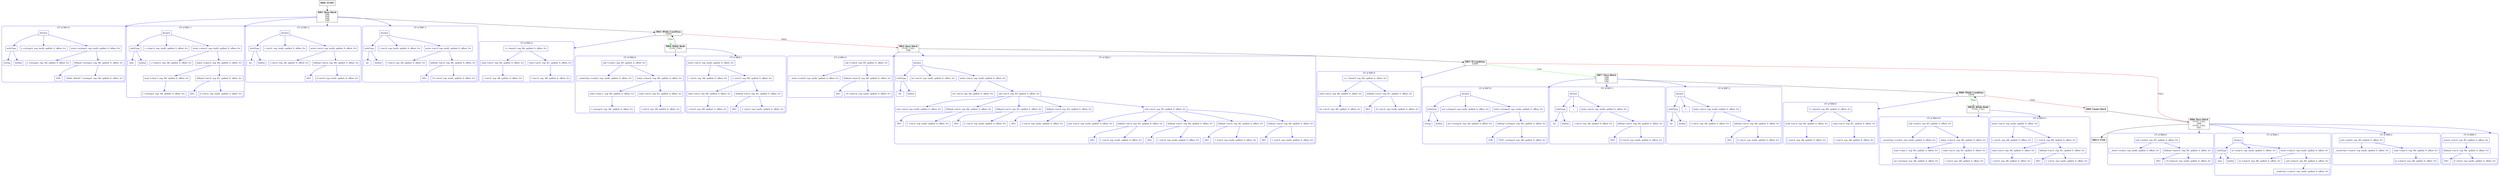digraph CFG {
    compound=true;
    graph [splines=true];
    node [shape=rectangle];

    BB11 [label=<<B>BB11: END</B><BR ALIGN="CENTER"/>>];
    BB10 [label=<<B>BB10: While Body</B><BR ALIGN="CENTER"/>FUNC_CALL<BR ALIGN="CENTER"/>=<BR ALIGN="CENTER"/>>];
    subgraph cluster_instruction0 {
        label = "OT of BB10:0";
        style=rounded;
        color=blue;
        entry0 [shape=point, style=invis];
        node0 [label="call <void:0, reg: RT, spilled: 0, offset: 0>", color=blue];
        node1 [label="__writeChar <void:0, reg: (null), spilled: 0, offset: 0>", color=blue];
        node0 -> node1[color=blue];
        node2 [label="index <char:0, reg: R0, spilled: 0, offset: 0>", color=blue];
        node3 [label="read <char:1, reg: R0, spilled: 0, offset: 0>", color=blue];
        node4 [label="out <string:0, reg: AR, spilled: 0, offset: 0>", color=blue];
        node3 -> node4[color=blue];
        node2 -> node3[color=blue];
        node5 [label="read <int:0, reg: R1, spilled: 0, offset: 0>", color=blue];
        node6 [label="i <int:0, reg: AR, spilled: 0, offset: 0>", color=blue];
        node5 -> node6[color=blue];
        node2 -> node5[color=blue];
        node0 -> node2[color=blue];
    }
    BB10 -> entry0 [lhead=cluster_instruction0, color=blue];
    subgraph cluster_instruction1 {
        label = "OT of BB10:1";
        style=rounded;
        color=blue;
        entry1 [shape=point, style=invis];
        node7 [label="write <int:0, reg: (null), spilled: 0, offset: 0>", color=blue];
        node8 [label="i <int:0, reg: AR, spilled: 0, offset: 0>", color=blue];
        node7 -> node8[color=blue];
        node9 [label="+ <int:0, reg: R0, spilled: 0, offset: 0>", color=blue];
        node10 [label="read <int:0, reg: R0, spilled: 0, offset: 0>", color=blue];
        node11 [label="i <int:0, reg: AR, spilled: 0, offset: 0>", color=blue];
        node10 -> node11[color=blue];
        node9 -> node10[color=blue];
        node12 [label="litRead <int:0, reg: R1, spilled: 0, offset: 0>", color=blue];
        node13 [label="DEC", color=blue];
        node12 -> node13[color=blue];
        node14 [label="1 <int:0, reg: (null), spilled: 0, offset: 0>", color=blue];
        node12 -> node14[color=blue];
        node9 -> node12[color=blue];
        node7 -> node9[color=blue];
    }
    BB10 -> entry1 [lhead=cluster_instruction1, color=blue];
    BB9 [label=<<B>BB9: Empty block</B><BR ALIGN="CENTER"/>>];
    BB8 [label=<<B>BB8: While Condition</B><BR ALIGN="CENTER"/>EXPR<BR ALIGN="CENTER"/>>];
    subgraph cluster_instruction2 {
        label = "OT of BB8:0";
        style=rounded;
        color=blue;
        entry2 [shape=point, style=invis];
        node15 [label="!= <bool:0, reg: R0, spilled: 0, offset: 0>", color=blue];
        node16 [label="read <int:0, reg: R0, spilled: 0, offset: 0>", color=blue];
        node17 [label="i <int:0, reg: AR, spilled: 0, offset: 0>", color=blue];
        node16 -> node17[color=blue];
        node15 -> node16[color=blue];
        node18 [label="read <int:0, reg: R1, spilled: 0, offset: 0>", color=blue];
        node19 [label="l <int:0, reg: AR, spilled: 0, offset: 0>", color=blue];
        node18 -> node19[color=blue];
        node15 -> node18[color=blue];
    }
    BB8 -> entry2 [lhead=cluster_instruction2, color=blue];
    BB7 [label=<<B>BB7: Then Block</B><BR ALIGN="CENTER"/>VAR<BR ALIGN="CENTER"/>VAR<BR ALIGN="CENTER"/>VAR<BR ALIGN="CENTER"/>>];
    subgraph cluster_instruction3 {
        label = "OT of BB7:0";
        style=rounded;
        color=blue;
        entry3 [shape=point, style=invis];
        node20 [label="declare", color=blue];
        node21 [label="withType", color=blue];
        node22 [label="string", color=blue];
        node21 -> node22[color=blue];
        node23 [label="builtin", color=blue];
        node21 -> node23[color=blue];
        node20 -> node21[color=blue];
        node24 [label="out <string:0, reg: (null), spilled: 0, offset: 0>", color=blue];
        node20 -> node24[color=blue];
        node25 [label="write <string:0, reg: (null), spilled: 0, offset: 0>", color=blue];
        node26 [label="out <string:0, reg: AR, spilled: 0, offset: 0>", color=blue];
        node25 -> node26[color=blue];
        node27 [label="litRead <string:0, reg: R0, spilled: 0, offset: 0>", color=blue];
        node28 [label="STR", color=blue];
        node27 -> node28[color=blue];
        node29 [label="\"YES\" <string:0, reg: AR, spilled: 0, offset: 0>", color=blue];
        node27 -> node29[color=blue];
        node25 -> node27[color=blue];
        node20 -> node25[color=blue];
    }
    BB7 -> entry3 [lhead=cluster_instruction3, color=blue];
    subgraph cluster_instruction4 {
        label = "OT of BB7:1";
        style=rounded;
        color=blue;
        entry4 [shape=point, style=invis];
        node30 [label="declare", color=blue];
        node31 [label="withType", color=blue];
        node32 [label="int", color=blue];
        node31 -> node32[color=blue];
        node33 [label="builtin", color=blue];
        node31 -> node33[color=blue];
        node30 -> node31[color=blue];
        node34 [label="i", color=blue];
        node30 -> node34[color=blue];
        node35 [label="write <int:0, reg: (null), spilled: 0, offset: 0>", color=blue];
        node36 [label="i <int:0, reg: AR, spilled: 0, offset: 0>", color=blue];
        node35 -> node36[color=blue];
        node37 [label="litRead <int:0, reg: R0, spilled: 0, offset: 0>", color=blue];
        node38 [label="DEC", color=blue];
        node37 -> node38[color=blue];
        node39 [label="0 <int:0, reg: (null), spilled: 0, offset: 0>", color=blue];
        node37 -> node39[color=blue];
        node35 -> node37[color=blue];
        node30 -> node35[color=blue];
    }
    BB7 -> entry4 [lhead=cluster_instruction4, color=blue];
    subgraph cluster_instruction5 {
        label = "OT of BB7:2";
        style=rounded;
        color=blue;
        entry5 [shape=point, style=invis];
        node40 [label="declare", color=blue];
        node41 [label="withType", color=blue];
        node42 [label="int", color=blue];
        node41 -> node42[color=blue];
        node43 [label="builtin", color=blue];
        node41 -> node43[color=blue];
        node40 -> node41[color=blue];
        node44 [label="l", color=blue];
        node40 -> node44[color=blue];
        node45 [label="write <int:0, reg: (null), spilled: 0, offset: 0>", color=blue];
        node46 [label="l <int:0, reg: AR, spilled: 0, offset: 0>", color=blue];
        node45 -> node46[color=blue];
        node47 [label="litRead <int:0, reg: R0, spilled: 0, offset: 0>", color=blue];
        node48 [label="DEC", color=blue];
        node47 -> node48[color=blue];
        node49 [label="4 <int:0, reg: (null), spilled: 0, offset: 0>", color=blue];
        node47 -> node49[color=blue];
        node45 -> node47[color=blue];
        node40 -> node45[color=blue];
    }
    BB7 -> entry5 [lhead=cluster_instruction5, color=blue];
    BB6 [label=<<B>BB6: Base block</B><BR ALIGN="CENTER"/>FUNC_CALL<BR ALIGN="CENTER"/>VAR<BR ALIGN="CENTER"/>FUNC_CALL<BR ALIGN="CENTER"/>DEC<BR ALIGN="CENTER"/>>];
    subgraph cluster_instruction6 {
        label = "OT of BB6:0";
        style=rounded;
        color=blue;
        entry6 [shape=point, style=invis];
        node50 [label="call <void:0, reg: RT, spilled: 0, offset: 0>", color=blue];
        node51 [label="__write <void:0, reg: (null), spilled: 0, offset: 0>", color=blue];
        node50 -> node51[color=blue];
        node52 [label="litRead <byte:0, reg: R0, spilled: 0, offset: 0>", color=blue];
        node53 [label="DEC", color=blue];
        node52 -> node53[color=blue];
        node54 [label="10 <byte:0, reg: (null), spilled: 0, offset: 0>", color=blue];
        node52 -> node54[color=blue];
        node50 -> node52[color=blue];
    }
    BB6 -> entry6 [lhead=cluster_instruction6, color=blue];
    subgraph cluster_instruction7 {
        label = "OT of BB6:1";
        style=rounded;
        color=blue;
        entry7 [shape=point, style=invis];
        node55 [label="declare", color=blue];
        node56 [label="withType", color=blue];
        node57 [label="char", color=blue];
        node56 -> node57[color=blue];
        node58 [label="builtin", color=blue];
        node56 -> node58[color=blue];
        node55 -> node56[color=blue];
        node59 [label="in <char:0, reg: (null), spilled: 0, offset: 0>", color=blue];
        node55 -> node59[color=blue];
        node60 [label="write <char:0, reg: (null), spilled: 0, offset: 0>", color=blue];
        node61 [label="in <char:0, reg: AR, spilled: 0, offset: 0>", color=blue];
        node60 -> node61[color=blue];
        node62 [label="call <char:0, reg: RT, spilled: 0, offset: 0>", color=blue];
        node63 [label="__readChar <char:0, reg: (null), spilled: 0, offset: 0>", color=blue];
        node62 -> node63[color=blue];
        node60 -> node62[color=blue];
        node55 -> node60[color=blue];
    }
    BB6 -> entry7 [lhead=cluster_instruction7, color=blue];
    subgraph cluster_instruction8 {
        label = "OT of BB6:2";
        style=rounded;
        color=blue;
        entry8 [shape=point, style=invis];
        node64 [label="call <void:0, reg: RT, spilled: 0, offset: 0>", color=blue];
        node65 [label="__writeChar <void:0, reg: (null), spilled: 0, offset: 0>", color=blue];
        node64 -> node65[color=blue];
        node66 [label="read <char:0, reg: R0, spilled: 0, offset: 0>", color=blue];
        node67 [label="in <char:0, reg: AR, spilled: 0, offset: 0>", color=blue];
        node66 -> node67[color=blue];
        node64 -> node66[color=blue];
    }
    BB6 -> entry8 [lhead=cluster_instruction8, color=blue];
    subgraph cluster_instruction9 {
        label = "OT of BB6:3";
        style=rounded;
        color=blue;
        entry9 [shape=point, style=invis];
        node68 [label="return <int:0, reg: RT, spilled: 0, offset: 0>", color=blue];
        node69 [label="litRead <int:0, reg: R0, spilled: 0, offset: 0>", color=blue];
        node70 [label="DEC", color=blue];
        node69 -> node70[color=blue];
        node71 [label="0 <int:0, reg: (null), spilled: 0, offset: 0>", color=blue];
        node69 -> node71[color=blue];
        node68 -> node69[color=blue];
    }
    BB6 -> entry9 [lhead=cluster_instruction9, color=blue];
    BB5 [label=<<B>BB5: If Condition</B><BR ALIGN="CENTER"/>EXPR<BR ALIGN="CENTER"/>>];
    subgraph cluster_instruction10 {
        label = "OT of BB5:0";
        style=rounded;
        color=blue;
        entry10 [shape=point, style=invis];
        node72 [label="== <bool:0, reg: R0, spilled: 0, offset: 0>", color=blue];
        node73 [label="read <int:0, reg: R0, spilled: 0, offset: 0>", color=blue];
        node74 [label="ret <int:0, reg: AR, spilled: 0, offset: 0>", color=blue];
        node73 -> node74[color=blue];
        node72 -> node73[color=blue];
        node75 [label="litRead <int:0, reg: R1, spilled: 0, offset: 0>", color=blue];
        node76 [label="DEC", color=blue];
        node75 -> node76[color=blue];
        node77 [label="10 <int:0, reg: (null), spilled: 0, offset: 0>", color=blue];
        node75 -> node77[color=blue];
        node72 -> node75[color=blue];
    }
    BB5 -> entry10 [lhead=cluster_instruction10, color=blue];
    BB4 [label=<<B>BB4: While Body</B><BR ALIGN="CENTER"/>FUNC_CALL<BR ALIGN="CENTER"/>=<BR ALIGN="CENTER"/>>];
    subgraph cluster_instruction11 {
        label = "OT of BB4:0";
        style=rounded;
        color=blue;
        entry11 [shape=point, style=invis];
        node78 [label="call <void:0, reg: RT, spilled: 0, offset: 0>", color=blue];
        node79 [label="__writeChar <void:0, reg: (null), spilled: 0, offset: 0>", color=blue];
        node78 -> node79[color=blue];
        node80 [label="index <char:0, reg: R0, spilled: 0, offset: 0>", color=blue];
        node81 [label="read <char:1, reg: R0, spilled: 0, offset: 0>", color=blue];
        node82 [label="s <string:0, reg: AR, spilled: 0, offset: 0>", color=blue];
        node81 -> node82[color=blue];
        node80 -> node81[color=blue];
        node83 [label="read <int:0, reg: R1, spilled: 0, offset: 0>", color=blue];
        node84 [label="i <int:0, reg: AR, spilled: 0, offset: 0>", color=blue];
        node83 -> node84[color=blue];
        node80 -> node83[color=blue];
        node78 -> node80[color=blue];
    }
    BB4 -> entry11 [lhead=cluster_instruction11, color=blue];
    subgraph cluster_instruction12 {
        label = "OT of BB4:1";
        style=rounded;
        color=blue;
        entry12 [shape=point, style=invis];
        node85 [label="write <int:0, reg: (null), spilled: 0, offset: 0>", color=blue];
        node86 [label="i <int:0, reg: AR, spilled: 0, offset: 0>", color=blue];
        node85 -> node86[color=blue];
        node87 [label="+ <int:0, reg: R0, spilled: 0, offset: 0>", color=blue];
        node88 [label="read <int:0, reg: R0, spilled: 0, offset: 0>", color=blue];
        node89 [label="i <int:0, reg: AR, spilled: 0, offset: 0>", color=blue];
        node88 -> node89[color=blue];
        node87 -> node88[color=blue];
        node90 [label="litRead <int:0, reg: R1, spilled: 0, offset: 0>", color=blue];
        node91 [label="DEC", color=blue];
        node90 -> node91[color=blue];
        node92 [label="1 <int:0, reg: (null), spilled: 0, offset: 0>", color=blue];
        node90 -> node92[color=blue];
        node87 -> node90[color=blue];
        node85 -> node87[color=blue];
    }
    BB4 -> entry12 [lhead=cluster_instruction12, color=blue];
    BB3 [label=<<B>BB3: Base block</B><BR ALIGN="CENTER"/>FUNC_CALL<BR ALIGN="CENTER"/>VAR<BR ALIGN="CENTER"/>>];
    subgraph cluster_instruction13 {
        label = "OT of BB3:0";
        style=rounded;
        color=blue;
        entry13 [shape=point, style=invis];
        node93 [label="call <void:0, reg: RT, spilled: 0, offset: 0>", color=blue];
        node94 [label="__write <void:0, reg: (null), spilled: 0, offset: 0>", color=blue];
        node93 -> node94[color=blue];
        node95 [label="litRead <byte:0, reg: R0, spilled: 0, offset: 0>", color=blue];
        node96 [label="DEC", color=blue];
        node95 -> node96[color=blue];
        node97 [label="10 <byte:0, reg: (null), spilled: 0, offset: 0>", color=blue];
        node95 -> node97[color=blue];
        node93 -> node95[color=blue];
    }
    BB3 -> entry13 [lhead=cluster_instruction13, color=blue];
    subgraph cluster_instruction14 {
        label = "OT of BB3:1";
        style=rounded;
        color=blue;
        entry14 [shape=point, style=invis];
        node98 [label="declare", color=blue];
        node99 [label="withType", color=blue];
        node100 [label="int", color=blue];
        node99 -> node100[color=blue];
        node101 [label="builtin", color=blue];
        node99 -> node101[color=blue];
        node98 -> node99[color=blue];
        node102 [label="ret <int:0, reg: (null), spilled: 0, offset: 0>", color=blue];
        node98 -> node102[color=blue];
        node103 [label="write <int:0, reg: (null), spilled: 0, offset: 0>", color=blue];
        node104 [label="ret <int:0, reg: AR, spilled: 0, offset: 0>", color=blue];
        node103 -> node104[color=blue];
        node105 [label="call <int:0, reg: RT, spilled: 0, offset: 0>", color=blue];
        node106 [label="test <int:0, reg: (null), spilled: 0, offset: 0>", color=blue];
        node105 -> node106[color=blue];
        node107 [label="litRead <int:0, reg: R0, spilled: 0, offset: 0>", color=blue];
        node108 [label="DEC", color=blue];
        node107 -> node108[color=blue];
        node109 [label="1 <int:0, reg: (null), spilled: 0, offset: 0>", color=blue];
        node107 -> node109[color=blue];
        node105 -> node107[color=blue];
        node110 [label="litRead <int:0, reg: R1, spilled: 0, offset: 0>", color=blue];
        node111 [label="DEC", color=blue];
        node110 -> node111[color=blue];
        node112 [label="2 <int:0, reg: (null), spilled: 0, offset: 0>", color=blue];
        node110 -> node112[color=blue];
        node105 -> node110[color=blue];
        node113 [label="litRead <int:0, reg: R2, spilled: 0, offset: 0>", color=blue];
        node114 [label="DEC", color=blue];
        node113 -> node114[color=blue];
        node115 [label="3 <int:0, reg: (null), spilled: 0, offset: 0>", color=blue];
        node113 -> node115[color=blue];
        node105 -> node113[color=blue];
        node116 [label="call <int:0, reg: RT, spilled: 0, offset: 0>", color=blue];
        node117 [label="test <int:0, reg: (null), spilled: 0, offset: 0>", color=blue];
        node116 -> node117[color=blue];
        node118 [label="litRead <int:0, reg: R3, spilled: 0, offset: 0>", color=blue];
        node119 [label="DEC", color=blue];
        node118 -> node119[color=blue];
        node120 [label="1 <int:0, reg: (null), spilled: 0, offset: 0>", color=blue];
        node118 -> node120[color=blue];
        node116 -> node118[color=blue];
        node121 [label="litRead <int:0, reg: R4, spilled: 0, offset: 0>", color=blue];
        node122 [label="DEC", color=blue];
        node121 -> node122[color=blue];
        node123 [label="1 <int:0, reg: (null), spilled: 0, offset: 0>", color=blue];
        node121 -> node123[color=blue];
        node116 -> node121[color=blue];
        node124 [label="litRead <int:0, reg: R5, spilled: 0, offset: 0>", color=blue];
        node125 [label="DEC", color=blue];
        node124 -> node125[color=blue];
        node126 [label="1 <int:0, reg: (null), spilled: 0, offset: 0>", color=blue];
        node124 -> node126[color=blue];
        node116 -> node124[color=blue];
        node127 [label="litRead <int:0, reg: R6, spilled: 0, offset: 0>", color=blue];
        node128 [label="DEC", color=blue];
        node127 -> node128[color=blue];
        node129 [label="1 <int:0, reg: (null), spilled: 0, offset: 0>", color=blue];
        node127 -> node129[color=blue];
        node116 -> node127[color=blue];
        node105 -> node116[color=blue];
        node103 -> node105[color=blue];
        node98 -> node103[color=blue];
    }
    BB3 -> entry14 [lhead=cluster_instruction14, color=blue];
    BB2 [label=<<B>BB2: While Condition</B><BR ALIGN="CENTER"/>EXPR<BR ALIGN="CENTER"/>>];
    subgraph cluster_instruction15 {
        label = "OT of BB2:0";
        style=rounded;
        color=blue;
        entry15 [shape=point, style=invis];
        node130 [label="!= <bool:0, reg: R0, spilled: 0, offset: 0>", color=blue];
        node131 [label="read <int:0, reg: R0, spilled: 0, offset: 0>", color=blue];
        node132 [label="i <int:0, reg: AR, spilled: 0, offset: 0>", color=blue];
        node131 -> node132[color=blue];
        node130 -> node131[color=blue];
        node133 [label="read <int:0, reg: R1, spilled: 0, offset: 0>", color=blue];
        node134 [label="l <int:0, reg: AR, spilled: 0, offset: 0>", color=blue];
        node133 -> node134[color=blue];
        node130 -> node133[color=blue];
    }
    BB2 -> entry15 [lhead=cluster_instruction15, color=blue];
    BB1 [label=<<B>BB1: Base block</B><BR ALIGN="CENTER"/>VAR<BR ALIGN="CENTER"/>VAR<BR ALIGN="CENTER"/>VAR<BR ALIGN="CENTER"/>VAR<BR ALIGN="CENTER"/>>];
    subgraph cluster_instruction16 {
        label = "OT of BB1:0";
        style=rounded;
        color=blue;
        entry16 [shape=point, style=invis];
        node135 [label="declare", color=blue];
        node136 [label="withType", color=blue];
        node137 [label="string", color=blue];
        node136 -> node137[color=blue];
        node138 [label="builtin", color=blue];
        node136 -> node138[color=blue];
        node135 -> node136[color=blue];
        node139 [label="s <string:0, reg: (null), spilled: 0, offset: 0>", color=blue];
        node135 -> node139[color=blue];
        node140 [label="write <string:0, reg: (null), spilled: 0, offset: 0>", color=blue];
        node141 [label="s <string:0, reg: AR, spilled: 0, offset: 0>", color=blue];
        node140 -> node141[color=blue];
        node142 [label="litRead <string:0, reg: R0, spilled: 0, offset: 0>", color=blue];
        node143 [label="STR", color=blue];
        node142 -> node143[color=blue];
        node144 [label="\"Hello, World!\" <string:0, reg: AR, spilled: 0, offset: 0>", color=blue];
        node142 -> node144[color=blue];
        node140 -> node142[color=blue];
        node135 -> node140[color=blue];
    }
    BB1 -> entry16 [lhead=cluster_instruction16, color=blue];
    subgraph cluster_instruction17 {
        label = "OT of BB1:1";
        style=rounded;
        color=blue;
        entry17 [shape=point, style=invis];
        node145 [label="declare", color=blue];
        node146 [label="withType", color=blue];
        node147 [label="char", color=blue];
        node146 -> node147[color=blue];
        node148 [label="builtin", color=blue];
        node146 -> node148[color=blue];
        node145 -> node146[color=blue];
        node149 [label="c <char:0, reg: (null), spilled: 0, offset: 0>", color=blue];
        node145 -> node149[color=blue];
        node150 [label="write <char:0, reg: (null), spilled: 0, offset: 0>", color=blue];
        node151 [label="c <char:0, reg: AR, spilled: 0, offset: 0>", color=blue];
        node150 -> node151[color=blue];
        node152 [label="index <char:0, reg: R0, spilled: 0, offset: 0>", color=blue];
        node153 [label="read <char:1, reg: R0, spilled: 0, offset: 0>", color=blue];
        node154 [label="s <string:0, reg: AR, spilled: 0, offset: 0>", color=blue];
        node153 -> node154[color=blue];
        node152 -> node153[color=blue];
        node155 [label="litRead <int:0, reg: R1, spilled: 0, offset: 0>", color=blue];
        node156 [label="DEC", color=blue];
        node155 -> node156[color=blue];
        node157 [label="0 <int:0, reg: (null), spilled: 0, offset: 0>", color=blue];
        node155 -> node157[color=blue];
        node152 -> node155[color=blue];
        node150 -> node152[color=blue];
        node145 -> node150[color=blue];
    }
    BB1 -> entry17 [lhead=cluster_instruction17, color=blue];
    subgraph cluster_instruction18 {
        label = "OT of BB1:2";
        style=rounded;
        color=blue;
        entry18 [shape=point, style=invis];
        node158 [label="declare", color=blue];
        node159 [label="withType", color=blue];
        node160 [label="int", color=blue];
        node159 -> node160[color=blue];
        node161 [label="builtin", color=blue];
        node159 -> node161[color=blue];
        node158 -> node159[color=blue];
        node162 [label="i <int:0, reg: (null), spilled: 0, offset: 0>", color=blue];
        node158 -> node162[color=blue];
        node163 [label="write <int:0, reg: (null), spilled: 0, offset: 0>", color=blue];
        node164 [label="i <int:0, reg: AR, spilled: 0, offset: 0>", color=blue];
        node163 -> node164[color=blue];
        node165 [label="litRead <int:0, reg: R0, spilled: 0, offset: 0>", color=blue];
        node166 [label="DEC", color=blue];
        node165 -> node166[color=blue];
        node167 [label="0 <int:0, reg: (null), spilled: 0, offset: 0>", color=blue];
        node165 -> node167[color=blue];
        node163 -> node165[color=blue];
        node158 -> node163[color=blue];
    }
    BB1 -> entry18 [lhead=cluster_instruction18, color=blue];
    subgraph cluster_instruction19 {
        label = "OT of BB1:3";
        style=rounded;
        color=blue;
        entry19 [shape=point, style=invis];
        node168 [label="declare", color=blue];
        node169 [label="withType", color=blue];
        node170 [label="int", color=blue];
        node169 -> node170[color=blue];
        node171 [label="builtin", color=blue];
        node169 -> node171[color=blue];
        node168 -> node169[color=blue];
        node172 [label="l <int:0, reg: (null), spilled: 0, offset: 0>", color=blue];
        node168 -> node172[color=blue];
        node173 [label="write <int:0, reg: (null), spilled: 0, offset: 0>", color=blue];
        node174 [label="l <int:0, reg: AR, spilled: 0, offset: 0>", color=blue];
        node173 -> node174[color=blue];
        node175 [label="litRead <int:0, reg: R0, spilled: 0, offset: 0>", color=blue];
        node176 [label="DEC", color=blue];
        node175 -> node176[color=blue];
        node177 [label="14 <int:0, reg: (null), spilled: 0, offset: 0>", color=blue];
        node175 -> node177[color=blue];
        node173 -> node175[color=blue];
        node168 -> node173[color=blue];
    }
    BB1 -> entry19 [lhead=cluster_instruction19, color=blue];
    BB0 [label=<<B>BB0: START</B><BR ALIGN="CENTER"/>>];

    BB10 -> BB8;
    BB9 -> BB6;
    BB8 -> BB9 [label="False", color=red];
    BB8 -> BB10 [label="True", color=green];
    BB7 -> BB8;
    BB6 -> BB11;
    BB5 -> BB6 [label="False", color=red];
    BB5 -> BB7 [label="True", color=green];
    BB4 -> BB2;
    BB3 -> BB5;
    BB2 -> BB3 [label="False", color=red];
    BB2 -> BB4 [label="True", color=green];
    BB1 -> BB2;
    BB0 -> BB1;
}
